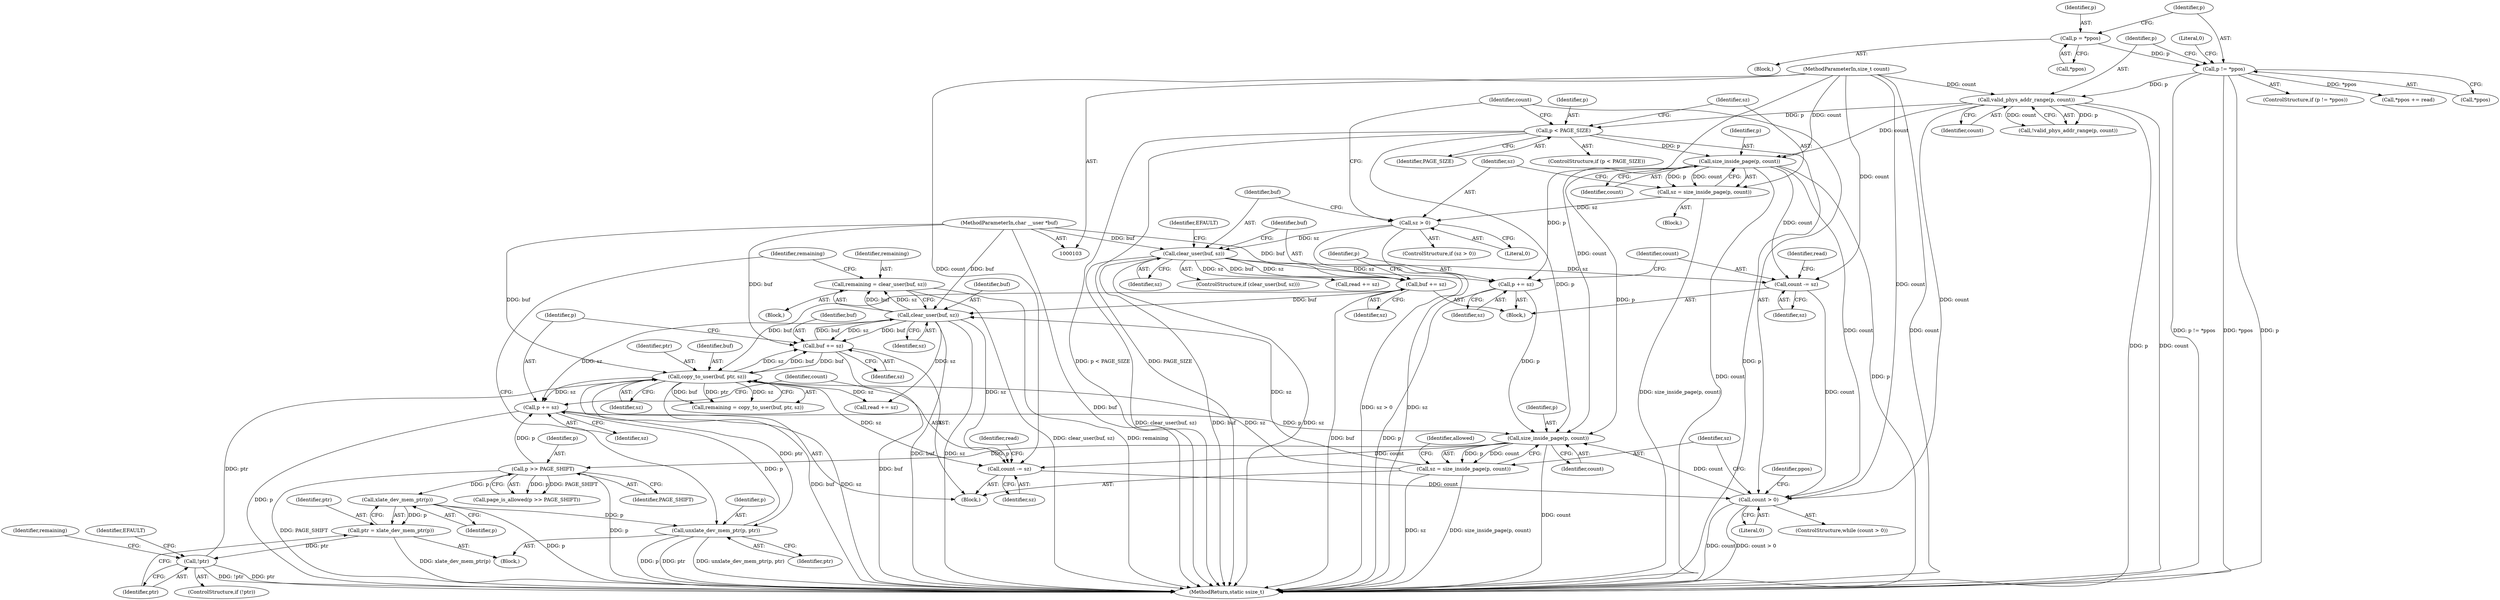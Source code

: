 digraph "0_linux_a4866aa812518ed1a37d8ea0c881dc946409de94_0@API" {
"1000198" [label="(Call,remaining = clear_user(buf, sz))"];
"1000200" [label="(Call,clear_user(buf, sz))"];
"1000157" [label="(Call,buf += sz)"];
"1000151" [label="(Call,clear_user(buf, sz))"];
"1000105" [label="(MethodParameterIn,char __user *buf)"];
"1000146" [label="(Call,sz > 0)"];
"1000140" [label="(Call,sz = size_inside_page(p, count))"];
"1000142" [label="(Call,size_inside_page(p, count))"];
"1000136" [label="(Call,p < PAGE_SIZE)"];
"1000126" [label="(Call,valid_phys_addr_range(p, count))"];
"1000118" [label="(Call,p != *ppos)"];
"1000110" [label="(Call,p = *ppos)"];
"1000106" [label="(MethodParameterIn,size_t count)"];
"1000229" [label="(Call,buf += sz)"];
"1000217" [label="(Call,copy_to_user(buf, ptr, sz))"];
"1000210" [label="(Call,!ptr)"];
"1000205" [label="(Call,ptr = xlate_dev_mem_ptr(p))"];
"1000207" [label="(Call,xlate_dev_mem_ptr(p))"];
"1000184" [label="(Call,p >> PAGE_SHIFT)"];
"1000178" [label="(Call,size_inside_page(p, count))"];
"1000232" [label="(Call,p += sz)"];
"1000221" [label="(Call,unxlate_dev_mem_ptr(p, ptr))"];
"1000160" [label="(Call,p += sz)"];
"1000170" [label="(Call,count > 0)"];
"1000163" [label="(Call,count -= sz)"];
"1000235" [label="(Call,count -= sz)"];
"1000176" [label="(Call,sz = size_inside_page(p, count))"];
"1000182" [label="(Identifier,allowed)"];
"1000243" [label="(Identifier,ppos)"];
"1000128" [label="(Identifier,count)"];
"1000220" [label="(Identifier,sz)"];
"1000151" [label="(Call,clear_user(buf, sz))"];
"1000186" [label="(Identifier,PAGE_SHIFT)"];
"1000232" [label="(Call,p += sz)"];
"1000137" [label="(Identifier,p)"];
"1000117" [label="(ControlStructure,if (p != *ppos))"];
"1000141" [label="(Identifier,sz)"];
"1000210" [label="(Call,!ptr)"];
"1000219" [label="(Identifier,ptr)"];
"1000156" [label="(Identifier,EFAULT)"];
"1000118" [label="(Call,p != *ppos)"];
"1000146" [label="(Call,sz > 0)"];
"1000211" [label="(Identifier,ptr)"];
"1000217" [label="(Call,copy_to_user(buf, ptr, sz))"];
"1000178" [label="(Call,size_inside_page(p, count))"];
"1000162" [label="(Identifier,sz)"];
"1000233" [label="(Identifier,p)"];
"1000241" [label="(Call,*ppos += read)"];
"1000179" [label="(Identifier,p)"];
"1000176" [label="(Call,sz = size_inside_page(p, count))"];
"1000170" [label="(Call,count > 0)"];
"1000145" [label="(ControlStructure,if (sz > 0))"];
"1000209" [label="(ControlStructure,if (!ptr))"];
"1000234" [label="(Identifier,sz)"];
"1000236" [label="(Identifier,count)"];
"1000123" [label="(Literal,0)"];
"1000144" [label="(Identifier,count)"];
"1000126" [label="(Call,valid_phys_addr_range(p, count))"];
"1000247" [label="(MethodReturn,static ssize_t)"];
"1000177" [label="(Identifier,sz)"];
"1000143" [label="(Identifier,p)"];
"1000167" [label="(Identifier,read)"];
"1000215" [label="(Call,remaining = copy_to_user(buf, ptr, sz))"];
"1000205" [label="(Call,ptr = xlate_dev_mem_ptr(p))"];
"1000206" [label="(Identifier,ptr)"];
"1000171" [label="(Identifier,count)"];
"1000120" [label="(Call,*ppos)"];
"1000161" [label="(Identifier,p)"];
"1000142" [label="(Call,size_inside_page(p, count))"];
"1000164" [label="(Identifier,count)"];
"1000119" [label="(Identifier,p)"];
"1000136" [label="(Call,p < PAGE_SIZE)"];
"1000160" [label="(Call,p += sz)"];
"1000216" [label="(Identifier,remaining)"];
"1000169" [label="(ControlStructure,while (count > 0))"];
"1000200" [label="(Call,clear_user(buf, sz))"];
"1000149" [label="(Block,)"];
"1000231" [label="(Identifier,sz)"];
"1000222" [label="(Identifier,p)"];
"1000157" [label="(Call,buf += sz)"];
"1000111" [label="(Identifier,p)"];
"1000204" [label="(Block,)"];
"1000110" [label="(Call,p = *ppos)"];
"1000148" [label="(Literal,0)"];
"1000147" [label="(Identifier,sz)"];
"1000108" [label="(Block,)"];
"1000230" [label="(Identifier,buf)"];
"1000183" [label="(Call,page_is_allowed(p >> PAGE_SHIFT))"];
"1000153" [label="(Identifier,sz)"];
"1000127" [label="(Identifier,p)"];
"1000106" [label="(MethodParameterIn,size_t count)"];
"1000152" [label="(Identifier,buf)"];
"1000105" [label="(MethodParameterIn,char __user *buf)"];
"1000150" [label="(ControlStructure,if (clear_user(buf, sz)))"];
"1000158" [label="(Identifier,buf)"];
"1000208" [label="(Identifier,p)"];
"1000197" [label="(Block,)"];
"1000166" [label="(Call,read += sz)"];
"1000139" [label="(Block,)"];
"1000198" [label="(Call,remaining = clear_user(buf, sz))"];
"1000221" [label="(Call,unxlate_dev_mem_ptr(p, ptr))"];
"1000223" [label="(Identifier,ptr)"];
"1000180" [label="(Identifier,count)"];
"1000225" [label="(Identifier,remaining)"];
"1000140" [label="(Call,sz = size_inside_page(p, count))"];
"1000165" [label="(Identifier,sz)"];
"1000184" [label="(Call,p >> PAGE_SHIFT)"];
"1000138" [label="(Identifier,PAGE_SIZE)"];
"1000135" [label="(ControlStructure,if (p < PAGE_SIZE))"];
"1000214" [label="(Identifier,EFAULT)"];
"1000237" [label="(Identifier,sz)"];
"1000229" [label="(Call,buf += sz)"];
"1000207" [label="(Call,xlate_dev_mem_ptr(p))"];
"1000159" [label="(Identifier,sz)"];
"1000125" [label="(Call,!valid_phys_addr_range(p, count))"];
"1000112" [label="(Call,*ppos)"];
"1000163" [label="(Call,count -= sz)"];
"1000235" [label="(Call,count -= sz)"];
"1000202" [label="(Identifier,sz)"];
"1000238" [label="(Call,read += sz)"];
"1000201" [label="(Identifier,buf)"];
"1000173" [label="(Block,)"];
"1000218" [label="(Identifier,buf)"];
"1000172" [label="(Literal,0)"];
"1000185" [label="(Identifier,p)"];
"1000199" [label="(Identifier,remaining)"];
"1000239" [label="(Identifier,read)"];
"1000198" -> "1000197"  [label="AST: "];
"1000198" -> "1000200"  [label="CFG: "];
"1000199" -> "1000198"  [label="AST: "];
"1000200" -> "1000198"  [label="AST: "];
"1000225" -> "1000198"  [label="CFG: "];
"1000198" -> "1000247"  [label="DDG: clear_user(buf, sz)"];
"1000198" -> "1000247"  [label="DDG: remaining"];
"1000200" -> "1000198"  [label="DDG: buf"];
"1000200" -> "1000198"  [label="DDG: sz"];
"1000200" -> "1000202"  [label="CFG: "];
"1000201" -> "1000200"  [label="AST: "];
"1000202" -> "1000200"  [label="AST: "];
"1000200" -> "1000247"  [label="DDG: buf"];
"1000200" -> "1000247"  [label="DDG: sz"];
"1000157" -> "1000200"  [label="DDG: buf"];
"1000229" -> "1000200"  [label="DDG: buf"];
"1000105" -> "1000200"  [label="DDG: buf"];
"1000176" -> "1000200"  [label="DDG: sz"];
"1000200" -> "1000229"  [label="DDG: sz"];
"1000200" -> "1000229"  [label="DDG: buf"];
"1000200" -> "1000232"  [label="DDG: sz"];
"1000200" -> "1000235"  [label="DDG: sz"];
"1000200" -> "1000238"  [label="DDG: sz"];
"1000157" -> "1000149"  [label="AST: "];
"1000157" -> "1000159"  [label="CFG: "];
"1000158" -> "1000157"  [label="AST: "];
"1000159" -> "1000157"  [label="AST: "];
"1000161" -> "1000157"  [label="CFG: "];
"1000157" -> "1000247"  [label="DDG: buf"];
"1000151" -> "1000157"  [label="DDG: sz"];
"1000151" -> "1000157"  [label="DDG: buf"];
"1000105" -> "1000157"  [label="DDG: buf"];
"1000157" -> "1000217"  [label="DDG: buf"];
"1000151" -> "1000150"  [label="AST: "];
"1000151" -> "1000153"  [label="CFG: "];
"1000152" -> "1000151"  [label="AST: "];
"1000153" -> "1000151"  [label="AST: "];
"1000156" -> "1000151"  [label="CFG: "];
"1000158" -> "1000151"  [label="CFG: "];
"1000151" -> "1000247"  [label="DDG: clear_user(buf, sz)"];
"1000151" -> "1000247"  [label="DDG: buf"];
"1000151" -> "1000247"  [label="DDG: sz"];
"1000105" -> "1000151"  [label="DDG: buf"];
"1000146" -> "1000151"  [label="DDG: sz"];
"1000151" -> "1000160"  [label="DDG: sz"];
"1000151" -> "1000163"  [label="DDG: sz"];
"1000151" -> "1000166"  [label="DDG: sz"];
"1000105" -> "1000103"  [label="AST: "];
"1000105" -> "1000247"  [label="DDG: buf"];
"1000105" -> "1000217"  [label="DDG: buf"];
"1000105" -> "1000229"  [label="DDG: buf"];
"1000146" -> "1000145"  [label="AST: "];
"1000146" -> "1000148"  [label="CFG: "];
"1000147" -> "1000146"  [label="AST: "];
"1000148" -> "1000146"  [label="AST: "];
"1000152" -> "1000146"  [label="CFG: "];
"1000171" -> "1000146"  [label="CFG: "];
"1000146" -> "1000247"  [label="DDG: sz > 0"];
"1000146" -> "1000247"  [label="DDG: sz"];
"1000140" -> "1000146"  [label="DDG: sz"];
"1000140" -> "1000139"  [label="AST: "];
"1000140" -> "1000142"  [label="CFG: "];
"1000141" -> "1000140"  [label="AST: "];
"1000142" -> "1000140"  [label="AST: "];
"1000147" -> "1000140"  [label="CFG: "];
"1000140" -> "1000247"  [label="DDG: size_inside_page(p, count)"];
"1000142" -> "1000140"  [label="DDG: p"];
"1000142" -> "1000140"  [label="DDG: count"];
"1000142" -> "1000144"  [label="CFG: "];
"1000143" -> "1000142"  [label="AST: "];
"1000144" -> "1000142"  [label="AST: "];
"1000142" -> "1000247"  [label="DDG: count"];
"1000142" -> "1000247"  [label="DDG: p"];
"1000136" -> "1000142"  [label="DDG: p"];
"1000126" -> "1000142"  [label="DDG: count"];
"1000106" -> "1000142"  [label="DDG: count"];
"1000142" -> "1000160"  [label="DDG: p"];
"1000142" -> "1000163"  [label="DDG: count"];
"1000142" -> "1000170"  [label="DDG: count"];
"1000142" -> "1000178"  [label="DDG: p"];
"1000136" -> "1000135"  [label="AST: "];
"1000136" -> "1000138"  [label="CFG: "];
"1000137" -> "1000136"  [label="AST: "];
"1000138" -> "1000136"  [label="AST: "];
"1000141" -> "1000136"  [label="CFG: "];
"1000171" -> "1000136"  [label="CFG: "];
"1000136" -> "1000247"  [label="DDG: p < PAGE_SIZE"];
"1000136" -> "1000247"  [label="DDG: PAGE_SIZE"];
"1000136" -> "1000247"  [label="DDG: p"];
"1000126" -> "1000136"  [label="DDG: p"];
"1000136" -> "1000178"  [label="DDG: p"];
"1000126" -> "1000125"  [label="AST: "];
"1000126" -> "1000128"  [label="CFG: "];
"1000127" -> "1000126"  [label="AST: "];
"1000128" -> "1000126"  [label="AST: "];
"1000125" -> "1000126"  [label="CFG: "];
"1000126" -> "1000247"  [label="DDG: p"];
"1000126" -> "1000247"  [label="DDG: count"];
"1000126" -> "1000125"  [label="DDG: p"];
"1000126" -> "1000125"  [label="DDG: count"];
"1000118" -> "1000126"  [label="DDG: p"];
"1000106" -> "1000126"  [label="DDG: count"];
"1000126" -> "1000170"  [label="DDG: count"];
"1000118" -> "1000117"  [label="AST: "];
"1000118" -> "1000120"  [label="CFG: "];
"1000119" -> "1000118"  [label="AST: "];
"1000120" -> "1000118"  [label="AST: "];
"1000123" -> "1000118"  [label="CFG: "];
"1000127" -> "1000118"  [label="CFG: "];
"1000118" -> "1000247"  [label="DDG: p != *ppos"];
"1000118" -> "1000247"  [label="DDG: *ppos"];
"1000118" -> "1000247"  [label="DDG: p"];
"1000110" -> "1000118"  [label="DDG: p"];
"1000118" -> "1000241"  [label="DDG: *ppos"];
"1000110" -> "1000108"  [label="AST: "];
"1000110" -> "1000112"  [label="CFG: "];
"1000111" -> "1000110"  [label="AST: "];
"1000112" -> "1000110"  [label="AST: "];
"1000119" -> "1000110"  [label="CFG: "];
"1000106" -> "1000103"  [label="AST: "];
"1000106" -> "1000247"  [label="DDG: count"];
"1000106" -> "1000163"  [label="DDG: count"];
"1000106" -> "1000170"  [label="DDG: count"];
"1000106" -> "1000178"  [label="DDG: count"];
"1000106" -> "1000235"  [label="DDG: count"];
"1000229" -> "1000173"  [label="AST: "];
"1000229" -> "1000231"  [label="CFG: "];
"1000230" -> "1000229"  [label="AST: "];
"1000231" -> "1000229"  [label="AST: "];
"1000233" -> "1000229"  [label="CFG: "];
"1000229" -> "1000247"  [label="DDG: buf"];
"1000229" -> "1000217"  [label="DDG: buf"];
"1000217" -> "1000229"  [label="DDG: sz"];
"1000217" -> "1000229"  [label="DDG: buf"];
"1000217" -> "1000215"  [label="AST: "];
"1000217" -> "1000220"  [label="CFG: "];
"1000218" -> "1000217"  [label="AST: "];
"1000219" -> "1000217"  [label="AST: "];
"1000220" -> "1000217"  [label="AST: "];
"1000215" -> "1000217"  [label="CFG: "];
"1000217" -> "1000247"  [label="DDG: buf"];
"1000217" -> "1000247"  [label="DDG: sz"];
"1000217" -> "1000215"  [label="DDG: buf"];
"1000217" -> "1000215"  [label="DDG: ptr"];
"1000217" -> "1000215"  [label="DDG: sz"];
"1000210" -> "1000217"  [label="DDG: ptr"];
"1000176" -> "1000217"  [label="DDG: sz"];
"1000217" -> "1000221"  [label="DDG: ptr"];
"1000217" -> "1000232"  [label="DDG: sz"];
"1000217" -> "1000235"  [label="DDG: sz"];
"1000217" -> "1000238"  [label="DDG: sz"];
"1000210" -> "1000209"  [label="AST: "];
"1000210" -> "1000211"  [label="CFG: "];
"1000211" -> "1000210"  [label="AST: "];
"1000214" -> "1000210"  [label="CFG: "];
"1000216" -> "1000210"  [label="CFG: "];
"1000210" -> "1000247"  [label="DDG: !ptr"];
"1000210" -> "1000247"  [label="DDG: ptr"];
"1000205" -> "1000210"  [label="DDG: ptr"];
"1000205" -> "1000204"  [label="AST: "];
"1000205" -> "1000207"  [label="CFG: "];
"1000206" -> "1000205"  [label="AST: "];
"1000207" -> "1000205"  [label="AST: "];
"1000211" -> "1000205"  [label="CFG: "];
"1000205" -> "1000247"  [label="DDG: xlate_dev_mem_ptr(p)"];
"1000207" -> "1000205"  [label="DDG: p"];
"1000207" -> "1000208"  [label="CFG: "];
"1000208" -> "1000207"  [label="AST: "];
"1000207" -> "1000247"  [label="DDG: p"];
"1000184" -> "1000207"  [label="DDG: p"];
"1000207" -> "1000221"  [label="DDG: p"];
"1000184" -> "1000183"  [label="AST: "];
"1000184" -> "1000186"  [label="CFG: "];
"1000185" -> "1000184"  [label="AST: "];
"1000186" -> "1000184"  [label="AST: "];
"1000183" -> "1000184"  [label="CFG: "];
"1000184" -> "1000247"  [label="DDG: p"];
"1000184" -> "1000247"  [label="DDG: PAGE_SHIFT"];
"1000184" -> "1000183"  [label="DDG: p"];
"1000184" -> "1000183"  [label="DDG: PAGE_SHIFT"];
"1000178" -> "1000184"  [label="DDG: p"];
"1000184" -> "1000232"  [label="DDG: p"];
"1000178" -> "1000176"  [label="AST: "];
"1000178" -> "1000180"  [label="CFG: "];
"1000179" -> "1000178"  [label="AST: "];
"1000180" -> "1000178"  [label="AST: "];
"1000176" -> "1000178"  [label="CFG: "];
"1000178" -> "1000247"  [label="DDG: count"];
"1000178" -> "1000176"  [label="DDG: p"];
"1000178" -> "1000176"  [label="DDG: count"];
"1000232" -> "1000178"  [label="DDG: p"];
"1000160" -> "1000178"  [label="DDG: p"];
"1000170" -> "1000178"  [label="DDG: count"];
"1000178" -> "1000235"  [label="DDG: count"];
"1000232" -> "1000173"  [label="AST: "];
"1000232" -> "1000234"  [label="CFG: "];
"1000233" -> "1000232"  [label="AST: "];
"1000234" -> "1000232"  [label="AST: "];
"1000236" -> "1000232"  [label="CFG: "];
"1000232" -> "1000247"  [label="DDG: p"];
"1000221" -> "1000232"  [label="DDG: p"];
"1000221" -> "1000204"  [label="AST: "];
"1000221" -> "1000223"  [label="CFG: "];
"1000222" -> "1000221"  [label="AST: "];
"1000223" -> "1000221"  [label="AST: "];
"1000225" -> "1000221"  [label="CFG: "];
"1000221" -> "1000247"  [label="DDG: ptr"];
"1000221" -> "1000247"  [label="DDG: unxlate_dev_mem_ptr(p, ptr)"];
"1000221" -> "1000247"  [label="DDG: p"];
"1000160" -> "1000149"  [label="AST: "];
"1000160" -> "1000162"  [label="CFG: "];
"1000161" -> "1000160"  [label="AST: "];
"1000162" -> "1000160"  [label="AST: "];
"1000164" -> "1000160"  [label="CFG: "];
"1000160" -> "1000247"  [label="DDG: p"];
"1000170" -> "1000169"  [label="AST: "];
"1000170" -> "1000172"  [label="CFG: "];
"1000171" -> "1000170"  [label="AST: "];
"1000172" -> "1000170"  [label="AST: "];
"1000177" -> "1000170"  [label="CFG: "];
"1000243" -> "1000170"  [label="CFG: "];
"1000170" -> "1000247"  [label="DDG: count"];
"1000170" -> "1000247"  [label="DDG: count > 0"];
"1000163" -> "1000170"  [label="DDG: count"];
"1000235" -> "1000170"  [label="DDG: count"];
"1000163" -> "1000149"  [label="AST: "];
"1000163" -> "1000165"  [label="CFG: "];
"1000164" -> "1000163"  [label="AST: "];
"1000165" -> "1000163"  [label="AST: "];
"1000167" -> "1000163"  [label="CFG: "];
"1000235" -> "1000173"  [label="AST: "];
"1000235" -> "1000237"  [label="CFG: "];
"1000236" -> "1000235"  [label="AST: "];
"1000237" -> "1000235"  [label="AST: "];
"1000239" -> "1000235"  [label="CFG: "];
"1000176" -> "1000173"  [label="AST: "];
"1000177" -> "1000176"  [label="AST: "];
"1000182" -> "1000176"  [label="CFG: "];
"1000176" -> "1000247"  [label="DDG: size_inside_page(p, count)"];
"1000176" -> "1000247"  [label="DDG: sz"];
}
